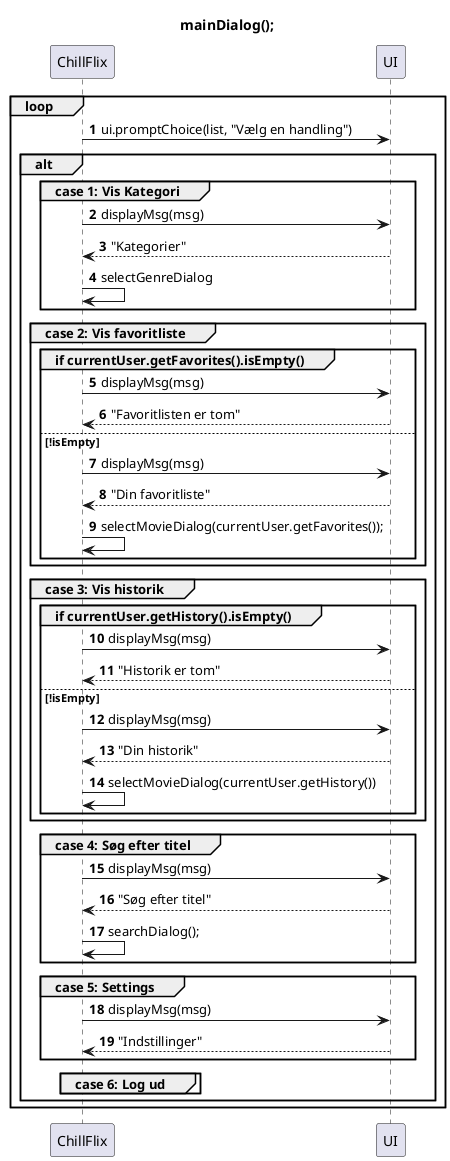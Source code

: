 @startuml
'https://plantuml.com/sequence-diagram
title mainDialog();

participant ChillFlix
participant UI

autonumber

loop
    ChillFlix -> UI: ui.promptChoice(list, "Vælg en handling")
    alt
        group case 1: Vis Kategori
            ChillFlix -> UI: displayMsg(msg)
            UI --> ChillFlix: "Kategorier"
            ChillFlix -> ChillFlix: selectGenreDialog
        end

        group case 2: Vis favoritliste
            group if currentUser.getFavorites().isEmpty()
                ChillFlix -> UI: displayMsg(msg)
                UI --> ChillFlix: "Favoritlisten er tom"
            else !isEmpty
                ChillFlix -> UI: displayMsg(msg)
                UI --> ChillFlix: "Din favoritliste"
                ChillFlix -> ChillFlix: selectMovieDialog(currentUser.getFavorites());
            end
        end

        group case 3: Vis historik
            group if currentUser.getHistory().isEmpty()
                ChillFlix -> UI: displayMsg(msg)
                UI --> ChillFlix: "Historik er tom"
            else !isEmpty
                ChillFlix -> UI: displayMsg(msg)
                UI --> ChillFlix: "Din historik"
                ChillFlix -> ChillFlix: selectMovieDialog(currentUser.getHistory())
            end
        end

        group case 4: Søg efter titel
            ChillFlix -> UI: displayMsg(msg)
            UI --> ChillFlix: "Søg efter titel"
            ChillFlix -> ChillFlix: searchDialog();
        end

        group case 5: Settings
            ChillFlix -> UI: displayMsg(msg)
            UI --> ChillFlix: "Indstillinger"
        end

        group case 6: Log ud
        end
    end
end

@enduml
